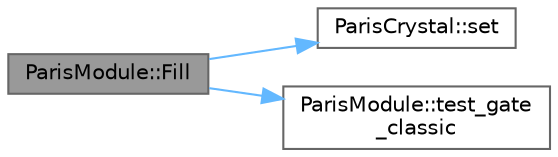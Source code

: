 digraph "ParisModule::Fill"
{
 // LATEX_PDF_SIZE
  bgcolor="transparent";
  edge [fontname=Helvetica,fontsize=10,labelfontname=Helvetica,labelfontsize=10];
  node [fontname=Helvetica,fontsize=10,shape=box,height=0.2,width=0.4];
  rankdir="LR";
  Node1 [id="Node000001",label="ParisModule::Fill",height=0.2,width=0.4,color="gray40", fillcolor="grey60", style="filled", fontcolor="black",tooltip=" "];
  Node1 -> Node2 [id="edge1_Node000001_Node000002",color="steelblue1",style="solid",tooltip=" "];
  Node2 [id="Node000002",label="ParisCrystal::set",height=0.2,width=0.4,color="grey40", fillcolor="white", style="filled",URL="$class_paris_crystal.html#a6254d4a93f8fd8b47ac736b3a3126f67",tooltip=" "];
  Node1 -> Node3 [id="edge2_Node000001_Node000003",color="steelblue1",style="solid",tooltip=" "];
  Node3 [id="Node000003",label="ParisModule::test_gate\l_classic",height=0.2,width=0.4,color="grey40", fillcolor="white", style="filled",URL="$class_paris_module.html#ab7b7ced12f3c986a5405d65b61f77aeb",tooltip=" "];
}
